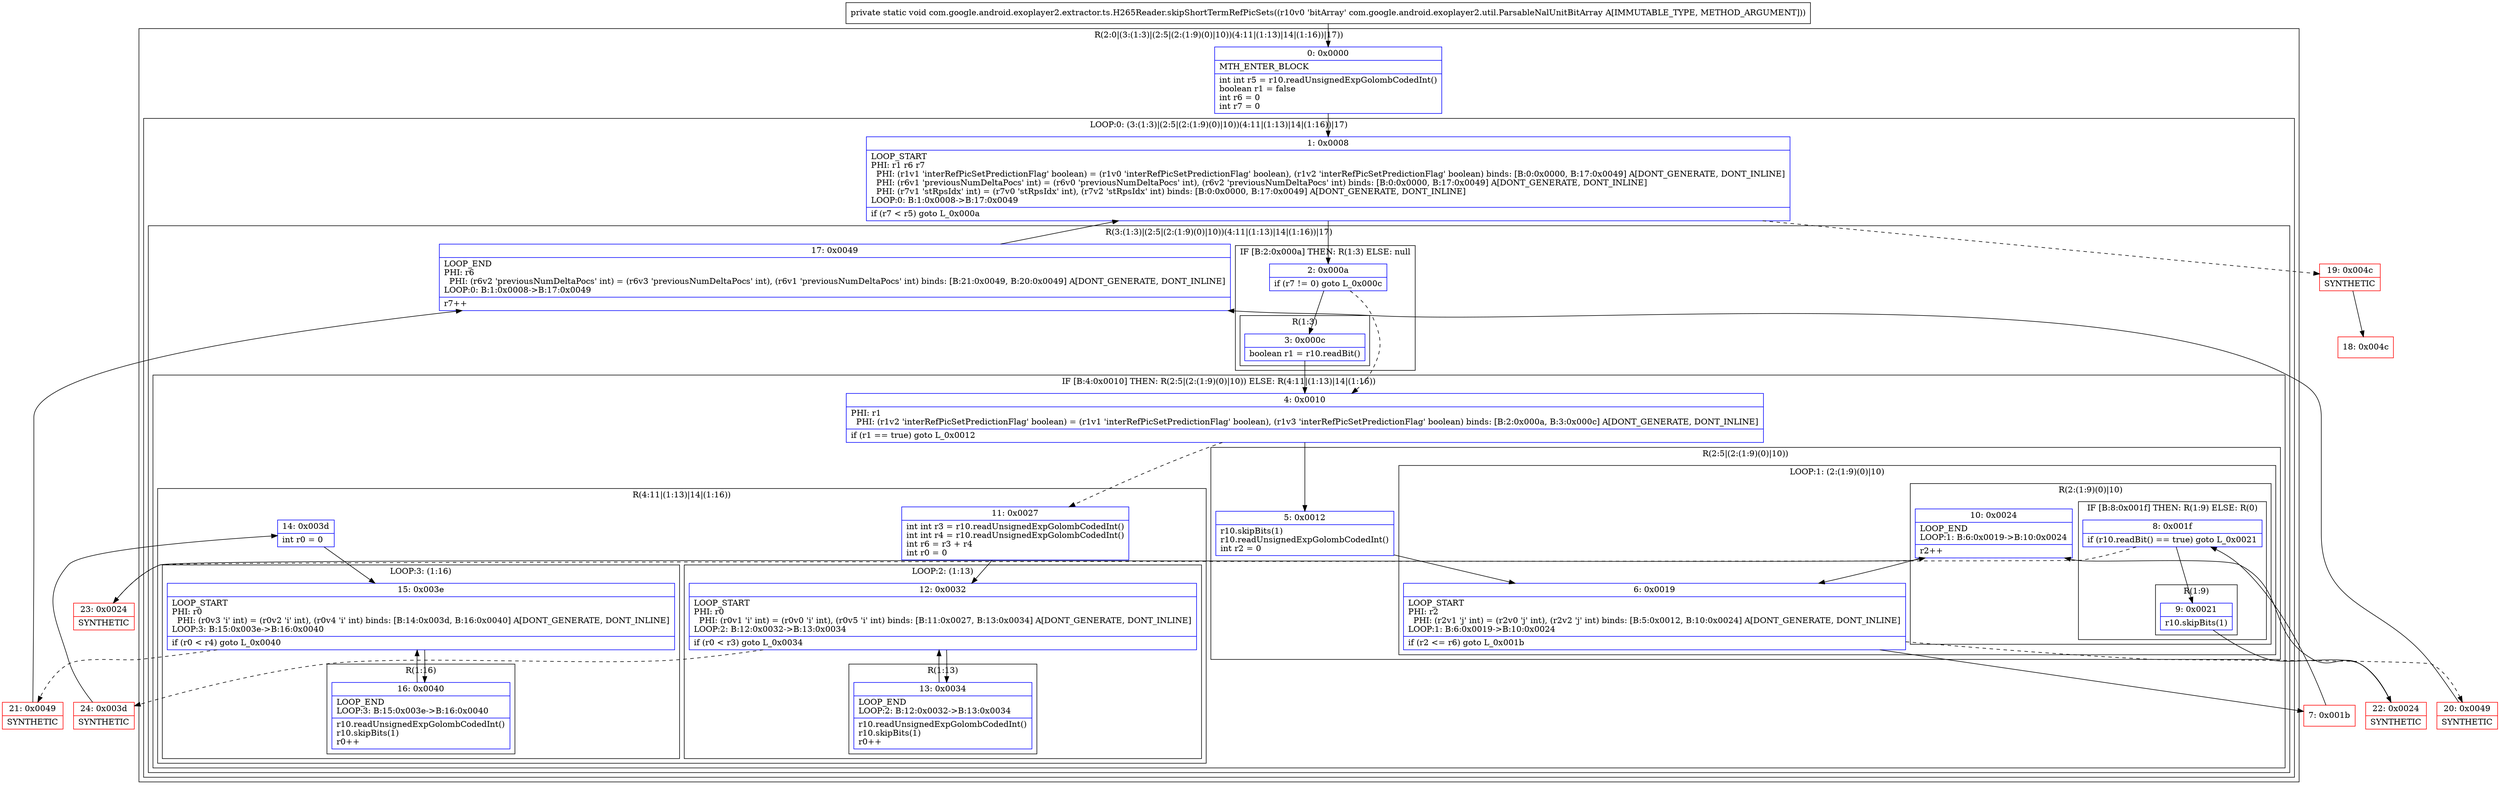 digraph "CFG forcom.google.android.exoplayer2.extractor.ts.H265Reader.skipShortTermRefPicSets(Lcom\/google\/android\/exoplayer2\/util\/ParsableNalUnitBitArray;)V" {
subgraph cluster_Region_675068072 {
label = "R(2:0|(3:(1:3)|(2:5|(2:(1:9)(0)|10))(4:11|(1:13)|14|(1:16))|17))";
node [shape=record,color=blue];
Node_0 [shape=record,label="{0\:\ 0x0000|MTH_ENTER_BLOCK\l|int int r5 = r10.readUnsignedExpGolombCodedInt()\lboolean r1 = false\lint r6 = 0\lint r7 = 0\l}"];
subgraph cluster_LoopRegion_1732689476 {
label = "LOOP:0: (3:(1:3)|(2:5|(2:(1:9)(0)|10))(4:11|(1:13)|14|(1:16))|17)";
node [shape=record,color=blue];
Node_1 [shape=record,label="{1\:\ 0x0008|LOOP_START\lPHI: r1 r6 r7 \l  PHI: (r1v1 'interRefPicSetPredictionFlag' boolean) = (r1v0 'interRefPicSetPredictionFlag' boolean), (r1v2 'interRefPicSetPredictionFlag' boolean) binds: [B:0:0x0000, B:17:0x0049] A[DONT_GENERATE, DONT_INLINE]\l  PHI: (r6v1 'previousNumDeltaPocs' int) = (r6v0 'previousNumDeltaPocs' int), (r6v2 'previousNumDeltaPocs' int) binds: [B:0:0x0000, B:17:0x0049] A[DONT_GENERATE, DONT_INLINE]\l  PHI: (r7v1 'stRpsIdx' int) = (r7v0 'stRpsIdx' int), (r7v2 'stRpsIdx' int) binds: [B:0:0x0000, B:17:0x0049] A[DONT_GENERATE, DONT_INLINE]\lLOOP:0: B:1:0x0008\-\>B:17:0x0049\l|if (r7 \< r5) goto L_0x000a\l}"];
subgraph cluster_Region_1547694614 {
label = "R(3:(1:3)|(2:5|(2:(1:9)(0)|10))(4:11|(1:13)|14|(1:16))|17)";
node [shape=record,color=blue];
subgraph cluster_IfRegion_508818722 {
label = "IF [B:2:0x000a] THEN: R(1:3) ELSE: null";
node [shape=record,color=blue];
Node_2 [shape=record,label="{2\:\ 0x000a|if (r7 != 0) goto L_0x000c\l}"];
subgraph cluster_Region_1275271190 {
label = "R(1:3)";
node [shape=record,color=blue];
Node_3 [shape=record,label="{3\:\ 0x000c|boolean r1 = r10.readBit()\l}"];
}
}
subgraph cluster_IfRegion_393915025 {
label = "IF [B:4:0x0010] THEN: R(2:5|(2:(1:9)(0)|10)) ELSE: R(4:11|(1:13)|14|(1:16))";
node [shape=record,color=blue];
Node_4 [shape=record,label="{4\:\ 0x0010|PHI: r1 \l  PHI: (r1v2 'interRefPicSetPredictionFlag' boolean) = (r1v1 'interRefPicSetPredictionFlag' boolean), (r1v3 'interRefPicSetPredictionFlag' boolean) binds: [B:2:0x000a, B:3:0x000c] A[DONT_GENERATE, DONT_INLINE]\l|if (r1 == true) goto L_0x0012\l}"];
subgraph cluster_Region_863679797 {
label = "R(2:5|(2:(1:9)(0)|10))";
node [shape=record,color=blue];
Node_5 [shape=record,label="{5\:\ 0x0012|r10.skipBits(1)\lr10.readUnsignedExpGolombCodedInt()\lint r2 = 0\l}"];
subgraph cluster_LoopRegion_145266877 {
label = "LOOP:1: (2:(1:9)(0)|10)";
node [shape=record,color=blue];
Node_6 [shape=record,label="{6\:\ 0x0019|LOOP_START\lPHI: r2 \l  PHI: (r2v1 'j' int) = (r2v0 'j' int), (r2v2 'j' int) binds: [B:5:0x0012, B:10:0x0024] A[DONT_GENERATE, DONT_INLINE]\lLOOP:1: B:6:0x0019\-\>B:10:0x0024\l|if (r2 \<= r6) goto L_0x001b\l}"];
subgraph cluster_Region_454503916 {
label = "R(2:(1:9)(0)|10)";
node [shape=record,color=blue];
subgraph cluster_IfRegion_1888672660 {
label = "IF [B:8:0x001f] THEN: R(1:9) ELSE: R(0)";
node [shape=record,color=blue];
Node_8 [shape=record,label="{8\:\ 0x001f|if (r10.readBit() == true) goto L_0x0021\l}"];
subgraph cluster_Region_872719141 {
label = "R(1:9)";
node [shape=record,color=blue];
Node_9 [shape=record,label="{9\:\ 0x0021|r10.skipBits(1)\l}"];
}
subgraph cluster_Region_446948598 {
label = "R(0)";
node [shape=record,color=blue];
}
}
Node_10 [shape=record,label="{10\:\ 0x0024|LOOP_END\lLOOP:1: B:6:0x0019\-\>B:10:0x0024\l|r2++\l}"];
}
}
}
subgraph cluster_Region_1515108654 {
label = "R(4:11|(1:13)|14|(1:16))";
node [shape=record,color=blue];
Node_11 [shape=record,label="{11\:\ 0x0027|int int r3 = r10.readUnsignedExpGolombCodedInt()\lint int r4 = r10.readUnsignedExpGolombCodedInt()\lint r6 = r3 + r4\lint r0 = 0\l}"];
subgraph cluster_LoopRegion_838580239 {
label = "LOOP:2: (1:13)";
node [shape=record,color=blue];
Node_12 [shape=record,label="{12\:\ 0x0032|LOOP_START\lPHI: r0 \l  PHI: (r0v1 'i' int) = (r0v0 'i' int), (r0v5 'i' int) binds: [B:11:0x0027, B:13:0x0034] A[DONT_GENERATE, DONT_INLINE]\lLOOP:2: B:12:0x0032\-\>B:13:0x0034\l|if (r0 \< r3) goto L_0x0034\l}"];
subgraph cluster_Region_1591099666 {
label = "R(1:13)";
node [shape=record,color=blue];
Node_13 [shape=record,label="{13\:\ 0x0034|LOOP_END\lLOOP:2: B:12:0x0032\-\>B:13:0x0034\l|r10.readUnsignedExpGolombCodedInt()\lr10.skipBits(1)\lr0++\l}"];
}
}
Node_14 [shape=record,label="{14\:\ 0x003d|int r0 = 0\l}"];
subgraph cluster_LoopRegion_2111480829 {
label = "LOOP:3: (1:16)";
node [shape=record,color=blue];
Node_15 [shape=record,label="{15\:\ 0x003e|LOOP_START\lPHI: r0 \l  PHI: (r0v3 'i' int) = (r0v2 'i' int), (r0v4 'i' int) binds: [B:14:0x003d, B:16:0x0040] A[DONT_GENERATE, DONT_INLINE]\lLOOP:3: B:15:0x003e\-\>B:16:0x0040\l|if (r0 \< r4) goto L_0x0040\l}"];
subgraph cluster_Region_1605190927 {
label = "R(1:16)";
node [shape=record,color=blue];
Node_16 [shape=record,label="{16\:\ 0x0040|LOOP_END\lLOOP:3: B:15:0x003e\-\>B:16:0x0040\l|r10.readUnsignedExpGolombCodedInt()\lr10.skipBits(1)\lr0++\l}"];
}
}
}
}
Node_17 [shape=record,label="{17\:\ 0x0049|LOOP_END\lPHI: r6 \l  PHI: (r6v2 'previousNumDeltaPocs' int) = (r6v3 'previousNumDeltaPocs' int), (r6v1 'previousNumDeltaPocs' int) binds: [B:21:0x0049, B:20:0x0049] A[DONT_GENERATE, DONT_INLINE]\lLOOP:0: B:1:0x0008\-\>B:17:0x0049\l|r7++\l}"];
}
}
}
Node_7 [shape=record,color=red,label="{7\:\ 0x001b}"];
Node_18 [shape=record,color=red,label="{18\:\ 0x004c}"];
Node_19 [shape=record,color=red,label="{19\:\ 0x004c|SYNTHETIC\l}"];
Node_20 [shape=record,color=red,label="{20\:\ 0x0049|SYNTHETIC\l}"];
Node_21 [shape=record,color=red,label="{21\:\ 0x0049|SYNTHETIC\l}"];
Node_22 [shape=record,color=red,label="{22\:\ 0x0024|SYNTHETIC\l}"];
Node_23 [shape=record,color=red,label="{23\:\ 0x0024|SYNTHETIC\l}"];
Node_24 [shape=record,color=red,label="{24\:\ 0x003d|SYNTHETIC\l}"];
MethodNode[shape=record,label="{private static void com.google.android.exoplayer2.extractor.ts.H265Reader.skipShortTermRefPicSets((r10v0 'bitArray' com.google.android.exoplayer2.util.ParsableNalUnitBitArray A[IMMUTABLE_TYPE, METHOD_ARGUMENT])) }"];
MethodNode -> Node_0;
Node_0 -> Node_1;
Node_1 -> Node_2;
Node_1 -> Node_19[style=dashed];
Node_2 -> Node_3;
Node_2 -> Node_4[style=dashed];
Node_3 -> Node_4;
Node_4 -> Node_5;
Node_4 -> Node_11[style=dashed];
Node_5 -> Node_6;
Node_6 -> Node_7;
Node_6 -> Node_20[style=dashed];
Node_8 -> Node_9;
Node_8 -> Node_23[style=dashed];
Node_9 -> Node_22;
Node_10 -> Node_6;
Node_11 -> Node_12;
Node_12 -> Node_13;
Node_12 -> Node_24[style=dashed];
Node_13 -> Node_12;
Node_14 -> Node_15;
Node_15 -> Node_16;
Node_15 -> Node_21[style=dashed];
Node_16 -> Node_15;
Node_17 -> Node_1;
Node_7 -> Node_8;
Node_19 -> Node_18;
Node_20 -> Node_17;
Node_21 -> Node_17;
Node_22 -> Node_10;
Node_23 -> Node_10;
Node_24 -> Node_14;
}

